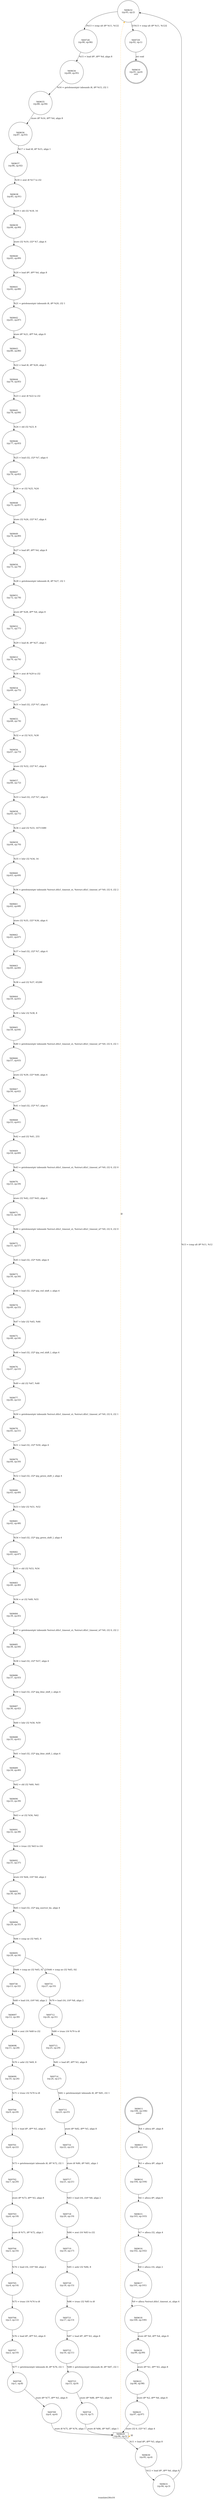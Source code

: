 digraph translate24to16 {
label="translate24to16"
69610 [label="N69610\n(rp:91, ep:0)\nexit", shape="doublecircle"]
69611 [label="N69611\n(rp:106, ep:106)\nentry", shape="doublecircle"]
69611 -> 69613 [label="%4 = alloca i8*, align 8"]
69613 [label="N69613\n(rp:105, ep:105)", shape="circle"]
69613 -> 69614 [label="%5 = alloca i8*, align 8"]
69614 [label="N69614\n(rp:104, ep:104)", shape="circle"]
69614 -> 69615 [label="%6 = alloca i8*, align 8"]
69615 [label="N69615\n(rp:103, ep:103)", shape="circle"]
69615 -> 69616 [label="%7 = alloca i32, align 4"]
69616 [label="N69616\n(rp:102, ep:102)", shape="circle"]
69616 -> 69617 [label="%8 = alloca i16, align 2"]
69617 [label="N69617\n(rp:101, ep:101)", shape="circle"]
69617 -> 69618 [label="%9 = alloca %struct.dtls1_timeout_st, align 4"]
69618 [label="N69618\n(rp:100, ep:100)", shape="circle"]
69618 -> 69620 [label="store i8* %0, i8** %4, align 8"]
69620 [label="N69620\n(rp:99, ep:99)", shape="circle"]
69620 -> 69622 [label="store i8* %1, i8** %5, align 8"]
69622 [label="N69622\n(rp:98, ep:98)", shape="circle"]
69622 -> 69625 [label="store i8* %2, i8** %6, align 8"]
69625 [label="N69625\n(rp:97, ep:97)", shape="circle"]
69625 -> 69629 [label="store i32 0, i32* %7, align 4"]
69629 [label="N69629\n(rp:96, ep:5)", shape="box"]
69629 -> 69630 [label="%11 = load i8*, i8** %5, align 8"]
69629 -> 69629 [label="@", style="dashed", color="orange"]
69629 -> 69632 [label="@", style="dashed", color="orange"]
69630 [label="N69630\n(rp:95, ep:4)", shape="circle"]
69630 -> 69631 [label="%12 = load i8*, i8** %6, align 8"]
69631 [label="N69631\n(rp:94, ep:3)", shape="circle"]
69631 -> 69632 [label="%13 = icmp ult i8* %11, %12"]
69632 [label="N69632\n(rp:93, ep:2)", shape="circle"]
69632 -> 69728 [label="[%13 = icmp ult i8* %11, %12]"]
69632 -> 69729 [label="[!(%13 = icmp ult i8* %11, %12)]"]
69634 [label="N69634\n(rp:89, ep:95)", shape="circle"]
69634 -> 69635 [label="%16 = getelementptr inbounds i8, i8* %15, i32 1"]
69635 [label="N69635\n(rp:88, ep:94)", shape="circle"]
69635 -> 69636 [label="store i8* %16, i8** %4, align 8"]
69636 [label="N69636\n(rp:87, ep:93)", shape="circle"]
69636 -> 69637 [label="%17 = load i8, i8* %15, align 1"]
69637 [label="N69637\n(rp:86, ep:92)", shape="circle"]
69637 -> 69638 [label="%18 = zext i8 %17 to i32"]
69638 [label="N69638\n(rp:85, ep:91)", shape="circle"]
69638 -> 69639 [label="%19 = shl i32 %18, 16"]
69639 [label="N69639\n(rp:84, ep:90)", shape="circle"]
69639 -> 69640 [label="store i32 %19, i32* %7, align 4"]
69640 [label="N69640\n(rp:83, ep:89)", shape="circle"]
69640 -> 69641 [label="%20 = load i8*, i8** %4, align 8"]
69641 [label="N69641\n(rp:82, ep:88)", shape="circle"]
69641 -> 69642 [label="%21 = getelementptr inbounds i8, i8* %20, i32 1"]
69642 [label="N69642\n(rp:81, ep:87)", shape="circle"]
69642 -> 69643 [label="store i8* %21, i8** %4, align 8"]
69643 [label="N69643\n(rp:80, ep:86)", shape="circle"]
69643 -> 69644 [label="%22 = load i8, i8* %20, align 1"]
69644 [label="N69644\n(rp:79, ep:85)", shape="circle"]
69644 -> 69645 [label="%23 = zext i8 %22 to i32"]
69645 [label="N69645\n(rp:78, ep:84)", shape="circle"]
69645 -> 69646 [label="%24 = shl i32 %23, 8"]
69646 [label="N69646\n(rp:77, ep:83)", shape="circle"]
69646 -> 69647 [label="%25 = load i32, i32* %7, align 4"]
69647 [label="N69647\n(rp:76, ep:82)", shape="circle"]
69647 -> 69648 [label="%26 = or i32 %25, %24"]
69648 [label="N69648\n(rp:75, ep:81)", shape="circle"]
69648 -> 69649 [label="store i32 %26, i32* %7, align 4"]
69649 [label="N69649\n(rp:74, ep:80)", shape="circle"]
69649 -> 69650 [label="%27 = load i8*, i8** %4, align 8"]
69650 [label="N69650\n(rp:73, ep:79)", shape="circle"]
69650 -> 69651 [label="%28 = getelementptr inbounds i8, i8* %27, i32 1"]
69651 [label="N69651\n(rp:72, ep:78)", shape="circle"]
69651 -> 69652 [label="store i8* %28, i8** %4, align 8"]
69652 [label="N69652\n(rp:71, ep:77)", shape="circle"]
69652 -> 69653 [label="%29 = load i8, i8* %27, align 1"]
69653 [label="N69653\n(rp:70, ep:76)", shape="circle"]
69653 -> 69654 [label="%30 = zext i8 %29 to i32"]
69654 [label="N69654\n(rp:69, ep:75)", shape="circle"]
69654 -> 69655 [label="%31 = load i32, i32* %7, align 4"]
69655 [label="N69655\n(rp:68, ep:74)", shape="circle"]
69655 -> 69656 [label="%32 = or i32 %31, %30"]
69656 [label="N69656\n(rp:67, ep:73)", shape="circle"]
69656 -> 69657 [label="store i32 %32, i32* %7, align 4"]
69657 [label="N69657\n(rp:66, ep:72)", shape="circle"]
69657 -> 69658 [label="%33 = load i32, i32* %7, align 4"]
69658 [label="N69658\n(rp:65, ep:71)", shape="circle"]
69658 -> 69659 [label="%34 = and i32 %33, 16711680"]
69659 [label="N69659\n(rp:64, ep:70)", shape="circle"]
69659 -> 69660 [label="%35 = lshr i32 %34, 16"]
69660 [label="N69660\n(rp:63, ep:69)", shape="circle"]
69660 -> 69661 [label="%36 = getelementptr inbounds %struct.dtls1_timeout_st, %struct.dtls1_timeout_st* %9, i32 0, i32 2"]
69661 [label="N69661\n(rp:62, ep:68)", shape="circle"]
69661 -> 69662 [label="store i32 %35, i32* %36, align 4"]
69662 [label="N69662\n(rp:61, ep:67)", shape="circle"]
69662 -> 69663 [label="%37 = load i32, i32* %7, align 4"]
69663 [label="N69663\n(rp:60, ep:66)", shape="circle"]
69663 -> 69664 [label="%38 = and i32 %37, 65280"]
69664 [label="N69664\n(rp:59, ep:65)", shape="circle"]
69664 -> 69665 [label="%39 = lshr i32 %38, 8"]
69665 [label="N69665\n(rp:58, ep:64)", shape="circle"]
69665 -> 69666 [label="%40 = getelementptr inbounds %struct.dtls1_timeout_st, %struct.dtls1_timeout_st* %9, i32 0, i32 1"]
69666 [label="N69666\n(rp:57, ep:63)", shape="circle"]
69666 -> 69667 [label="store i32 %39, i32* %40, align 4"]
69667 [label="N69667\n(rp:56, ep:62)", shape="circle"]
69667 -> 69668 [label="%41 = load i32, i32* %7, align 4"]
69668 [label="N69668\n(rp:55, ep:61)", shape="circle"]
69668 -> 69669 [label="%42 = and i32 %41, 255"]
69669 [label="N69669\n(rp:54, ep:60)", shape="circle"]
69669 -> 69670 [label="%43 = getelementptr inbounds %struct.dtls1_timeout_st, %struct.dtls1_timeout_st* %9, i32 0, i32 0"]
69670 [label="N69670\n(rp:53, ep:59)", shape="circle"]
69670 -> 69671 [label="store i32 %42, i32* %43, align 4"]
69671 [label="N69671\n(rp:52, ep:58)", shape="circle"]
69671 -> 69672 [label="%44 = getelementptr inbounds %struct.dtls1_timeout_st, %struct.dtls1_timeout_st* %9, i32 0, i32 0"]
69672 [label="N69672\n(rp:51, ep:57)", shape="circle"]
69672 -> 69673 [label="%45 = load i32, i32* %44, align 4"]
69673 [label="N69673\n(rp:50, ep:56)", shape="circle"]
69673 -> 69674 [label="%46 = load i32, i32* @g_red_shift_r, align 4"]
69674 [label="N69674\n(rp:49, ep:55)", shape="circle"]
69674 -> 69675 [label="%47 = lshr i32 %45, %46"]
69675 [label="N69675\n(rp:48, ep:54)", shape="circle"]
69675 -> 69676 [label="%48 = load i32, i32* @g_red_shift_l, align 4"]
69676 [label="N69676\n(rp:47, ep:53)", shape="circle"]
69676 -> 69677 [label="%49 = shl i32 %47, %48"]
69677 [label="N69677\n(rp:46, ep:52)", shape="circle"]
69677 -> 69678 [label="%50 = getelementptr inbounds %struct.dtls1_timeout_st, %struct.dtls1_timeout_st* %9, i32 0, i32 1"]
69678 [label="N69678\n(rp:45, ep:51)", shape="circle"]
69678 -> 69679 [label="%51 = load i32, i32* %50, align 4"]
69679 [label="N69679\n(rp:44, ep:50)", shape="circle"]
69679 -> 69680 [label="%52 = load i32, i32* @g_green_shift_r, align 4"]
69680 [label="N69680\n(rp:43, ep:49)", shape="circle"]
69680 -> 69681 [label="%53 = lshr i32 %51, %52"]
69681 [label="N69681\n(rp:42, ep:48)", shape="circle"]
69681 -> 69682 [label="%54 = load i32, i32* @g_green_shift_l, align 4"]
69682 [label="N69682\n(rp:41, ep:47)", shape="circle"]
69682 -> 69683 [label="%55 = shl i32 %53, %54"]
69683 [label="N69683\n(rp:40, ep:46)", shape="circle"]
69683 -> 69684 [label="%56 = or i32 %49, %55"]
69684 [label="N69684\n(rp:39, ep:45)", shape="circle"]
69684 -> 69685 [label="%57 = getelementptr inbounds %struct.dtls1_timeout_st, %struct.dtls1_timeout_st* %9, i32 0, i32 2"]
69685 [label="N69685\n(rp:38, ep:44)", shape="circle"]
69685 -> 69686 [label="%58 = load i32, i32* %57, align 4"]
69686 [label="N69686\n(rp:37, ep:43)", shape="circle"]
69686 -> 69687 [label="%59 = load i32, i32* @g_blue_shift_r, align 4"]
69687 [label="N69687\n(rp:36, ep:42)", shape="circle"]
69687 -> 69688 [label="%60 = lshr i32 %58, %59"]
69688 [label="N69688\n(rp:35, ep:41)", shape="circle"]
69688 -> 69689 [label="%61 = load i32, i32* @g_blue_shift_l, align 4"]
69689 [label="N69689\n(rp:34, ep:40)", shape="circle"]
69689 -> 69690 [label="%62 = shl i32 %60, %61"]
69690 [label="N69690\n(rp:33, ep:39)", shape="circle"]
69690 -> 69691 [label="%63 = or i32 %56, %62"]
69691 [label="N69691\n(rp:32, ep:38)", shape="circle"]
69691 -> 69692 [label="%64 = trunc i32 %63 to i16"]
69692 [label="N69692\n(rp:31, ep:37)", shape="circle"]
69692 -> 69693 [label="store i16 %64, i16* %8, align 2"]
69693 [label="N69693\n(rp:30, ep:36)", shape="circle"]
69693 -> 69694 [label="%65 = load i32, i32* @g_xserver_be, align 4"]
69694 [label="N69694\n(rp:29, ep:35)", shape="circle"]
69694 -> 69695 [label="%66 = icmp ne i32 %65, 0"]
69695 [label="N69695\n(rp:28, ep:34)", shape="circle"]
69695 -> 69730 [label="[%66 = icmp ne i32 %65, 0]"]
69695 -> 69731 [label="[!(%66 = icmp ne i32 %65, 0)]"]
69697 [label="N69697\n(rp:12, ep:30)", shape="circle"]
69697 -> 69698 [label="%69 = zext i16 %68 to i32"]
69698 [label="N69698\n(rp:11, ep:28)", shape="circle"]
69698 -> 69699 [label="%70 = ashr i32 %69, 8"]
69699 [label="N69699\n(rp:10, ep:26)", shape="circle"]
69699 -> 69700 [label="%71 = trunc i32 %70 to i8"]
69700 [label="N69700\n(rp:9, ep:24)", shape="circle"]
69700 -> 69701 [label="%72 = load i8*, i8** %5, align 8"]
69701 [label="N69701\n(rp:8, ep:22)", shape="circle"]
69701 -> 69702 [label="%73 = getelementptr inbounds i8, i8* %72, i32 1"]
69702 [label="N69702\n(rp:7, ep:20)", shape="circle"]
69702 -> 69703 [label="store i8* %73, i8** %5, align 8"]
69703 [label="N69703\n(rp:6, ep:18)", shape="circle"]
69703 -> 69704 [label="store i8 %71, i8* %72, align 1"]
69704 [label="N69704\n(rp:5, ep:16)", shape="circle"]
69704 -> 69705 [label="%74 = load i16, i16* %8, align 2"]
69705 [label="N69705\n(rp:4, ep:14)", shape="circle"]
69705 -> 69706 [label="%75 = trunc i16 %74 to i8"]
69706 [label="N69706\n(rp:3, ep:12)", shape="circle"]
69706 -> 69707 [label="%76 = load i8*, i8** %5, align 8"]
69707 [label="N69707\n(rp:2, ep:10)", shape="circle"]
69707 -> 69708 [label="%77 = getelementptr inbounds i8, i8* %76, i32 1"]
69708 [label="N69708\n(rp:1, ep:8)", shape="circle"]
69708 -> 69709 [label="store i8* %77, i8** %5, align 8"]
69709 [label="N69709\n(rp:0, ep:6)", shape="circle"]
69709 -> 69629 [label="store i8 %75, i8* %76, align 1"]
69712 [label="N69712\n(rp:26, ep:31)", shape="circle"]
69712 -> 69713 [label="%80 = trunc i16 %79 to i8"]
69713 [label="N69713\n(rp:25, ep:29)", shape="circle"]
69713 -> 69714 [label="%81 = load i8*, i8** %5, align 8"]
69714 [label="N69714\n(rp:24, ep:27)", shape="circle"]
69714 -> 69715 [label="%82 = getelementptr inbounds i8, i8* %81, i32 1"]
69715 [label="N69715\n(rp:23, ep:25)", shape="circle"]
69715 -> 69716 [label="store i8* %82, i8** %5, align 8"]
69716 [label="N69716\n(rp:22, ep:23)", shape="circle"]
69716 -> 69717 [label="store i8 %80, i8* %81, align 1"]
69717 [label="N69717\n(rp:21, ep:21)", shape="circle"]
69717 -> 69718 [label="%83 = load i16, i16* %8, align 2"]
69718 [label="N69718\n(rp:20, ep:19)", shape="circle"]
69718 -> 69719 [label="%84 = zext i16 %83 to i32"]
69719 [label="N69719\n(rp:19, ep:17)", shape="circle"]
69719 -> 69720 [label="%85 = ashr i32 %84, 8"]
69720 [label="N69720\n(rp:18, ep:15)", shape="circle"]
69720 -> 69721 [label="%86 = trunc i32 %85 to i8"]
69721 [label="N69721\n(rp:17, ep:13)", shape="circle"]
69721 -> 69722 [label="%87 = load i8*, i8** %5, align 8"]
69722 [label="N69722\n(rp:16, ep:11)", shape="circle"]
69722 -> 69723 [label="%88 = getelementptr inbounds i8, i8* %87, i32 1"]
69723 [label="N69723\n(rp:15, ep:9)", shape="circle"]
69723 -> 69724 [label="store i8* %88, i8** %5, align 8"]
69724 [label="N69724\n(rp:14, ep:7)", shape="circle"]
69724 -> 69629 [label="store i8 %86, i8* %87, align 1"]
69728 [label="N69728\n(rp:90, ep:96)", shape="circle"]
69728 -> 69634 [label="%15 = load i8*, i8** %4, align 8"]
69729 [label="N69729\n(rp:92, ep:1)", shape="circle"]
69729 -> 69610 [label="ret void"]
69730 [label="N69730\n(rp:13, ep:32)", shape="circle"]
69730 -> 69697 [label="%68 = load i16, i16* %8, align 2"]
69731 [label="N69731\n(rp:27, ep:33)", shape="circle"]
69731 -> 69712 [label="%79 = load i16, i16* %8, align 2"]
}
